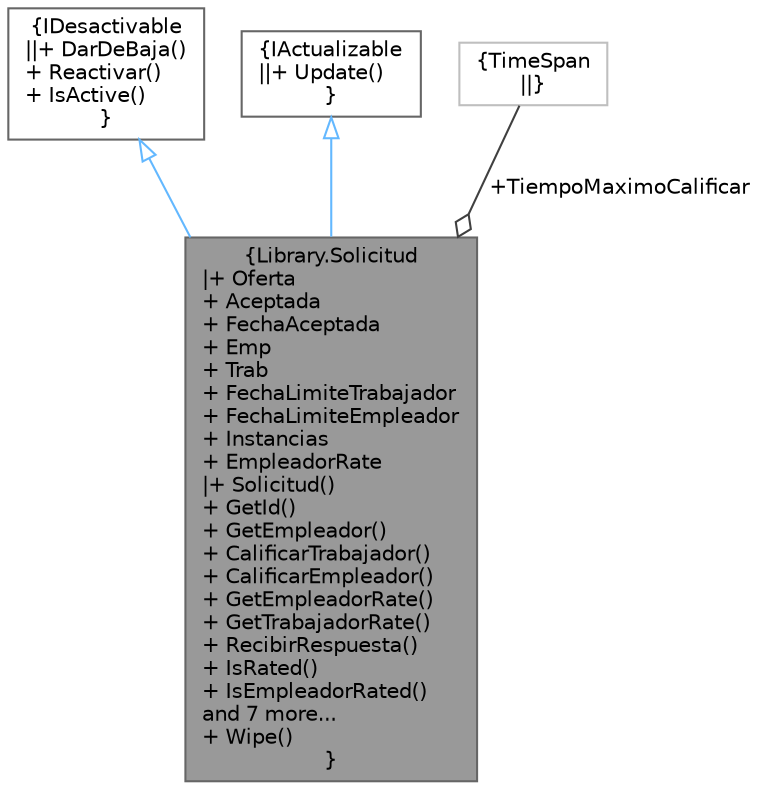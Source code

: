 digraph "Library.Solicitud"
{
 // INTERACTIVE_SVG=YES
 // LATEX_PDF_SIZE
  bgcolor="transparent";
  edge [fontname=Helvetica,fontsize=10,labelfontname=Helvetica,labelfontsize=10];
  node [fontname=Helvetica,fontsize=10,shape=box,height=0.2,width=0.4];
  Node1 [label="{Library.Solicitud\n|+ Oferta\l+ Aceptada\l+ FechaAceptada\l+ Emp\l+ Trab\l+ FechaLimiteTrabajador\l+ FechaLimiteEmpleador\l+ Instancias\l+ EmpleadorRate\l|+ Solicitud()\l+ GetId()\l+ GetEmpleador()\l+ CalificarTrabajador()\l+ CalificarEmpleador()\l+ GetEmpleadorRate()\l+ GetTrabajadorRate()\l+ RecibirRespuesta()\l+ IsRated()\l+ IsEmpleadorRated()\land 7 more...\l+ Wipe()\l}",height=0.2,width=0.4,color="gray40", fillcolor="grey60", style="filled", fontcolor="black",tooltip="Clase Solicitud para iniciar una OfertaDeServicio."];
  Node2 -> Node1 [dir="back",color="steelblue1",style="solid",arrowtail="onormal"];
  Node2 [label="{IDesactivable\n||+ DarDeBaja()\l+ Reactivar()\l+ IsActive()\l}",height=0.2,width=0.4,color="gray40", fillcolor="white", style="filled",URL="$interfaceLibrary_1_1IDesactivable.html",tooltip="Interfaz para el manejo de actividad de un usuario, una categoría, etc."];
  Node3 -> Node1 [dir="back",color="steelblue1",style="solid",arrowtail="onormal"];
  Node3 [label="{IActualizable\n||+ Update()\l}",height=0.2,width=0.4,color="gray40", fillcolor="white", style="filled",URL="$interfaceLibrary_1_1IActualizable.html",tooltip="Interfaz para actualizar una fecha ."];
  Node4 -> Node1 [color="grey25",style="solid",label=" +TiempoMaximoCalificar" ,arrowhead="odiamond"];
  Node4 [label="{TimeSpan\n||}",height=0.2,width=0.4,color="grey75", fillcolor="white", style="filled",tooltip=" "];
}
